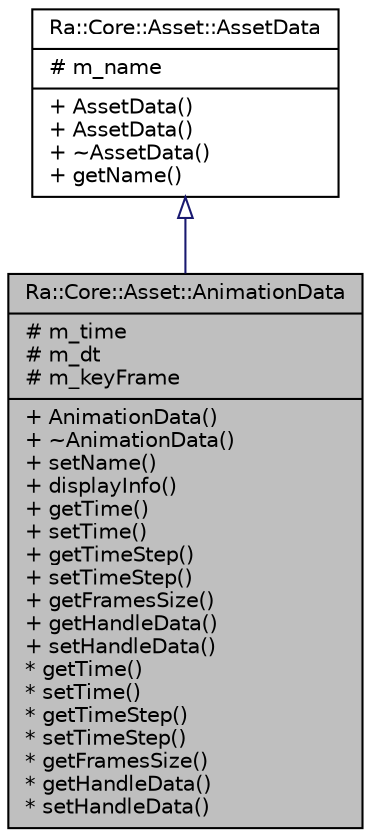 digraph "Ra::Core::Asset::AnimationData"
{
 // INTERACTIVE_SVG=YES
 // LATEX_PDF_SIZE
  edge [fontname="Helvetica",fontsize="10",labelfontname="Helvetica",labelfontsize="10"];
  node [fontname="Helvetica",fontsize="10",shape=record];
  Node1 [label="{Ra::Core::Asset::AnimationData\n|# m_time\l# m_dt\l# m_keyFrame\l|+ AnimationData()\l+ ~AnimationData()\l+ setName()\l+ displayInfo()\l+ getTime()\l+ setTime()\l+ getTimeStep()\l+ setTimeStep()\l+ getFramesSize()\l+ getHandleData()\l+ setHandleData()\l* getTime()\l* setTime()\l* getTimeStep()\l* setTimeStep()\l* getFramesSize()\l* getHandleData()\l* setHandleData()\l}",height=0.2,width=0.4,color="black", fillcolor="grey75", style="filled", fontcolor="black",tooltip=" "];
  Node2 -> Node1 [dir="back",color="midnightblue",fontsize="10",style="solid",arrowtail="onormal",fontname="Helvetica"];
  Node2 [label="{Ra::Core::Asset::AssetData\n|# m_name\l|+ AssetData()\l+ AssetData()\l+ ~AssetData()\l+ getName()\l}",height=0.2,width=0.4,color="black", fillcolor="white", style="filled",URL="$classRa_1_1Core_1_1Asset_1_1AssetData.html",tooltip=" "];
}
